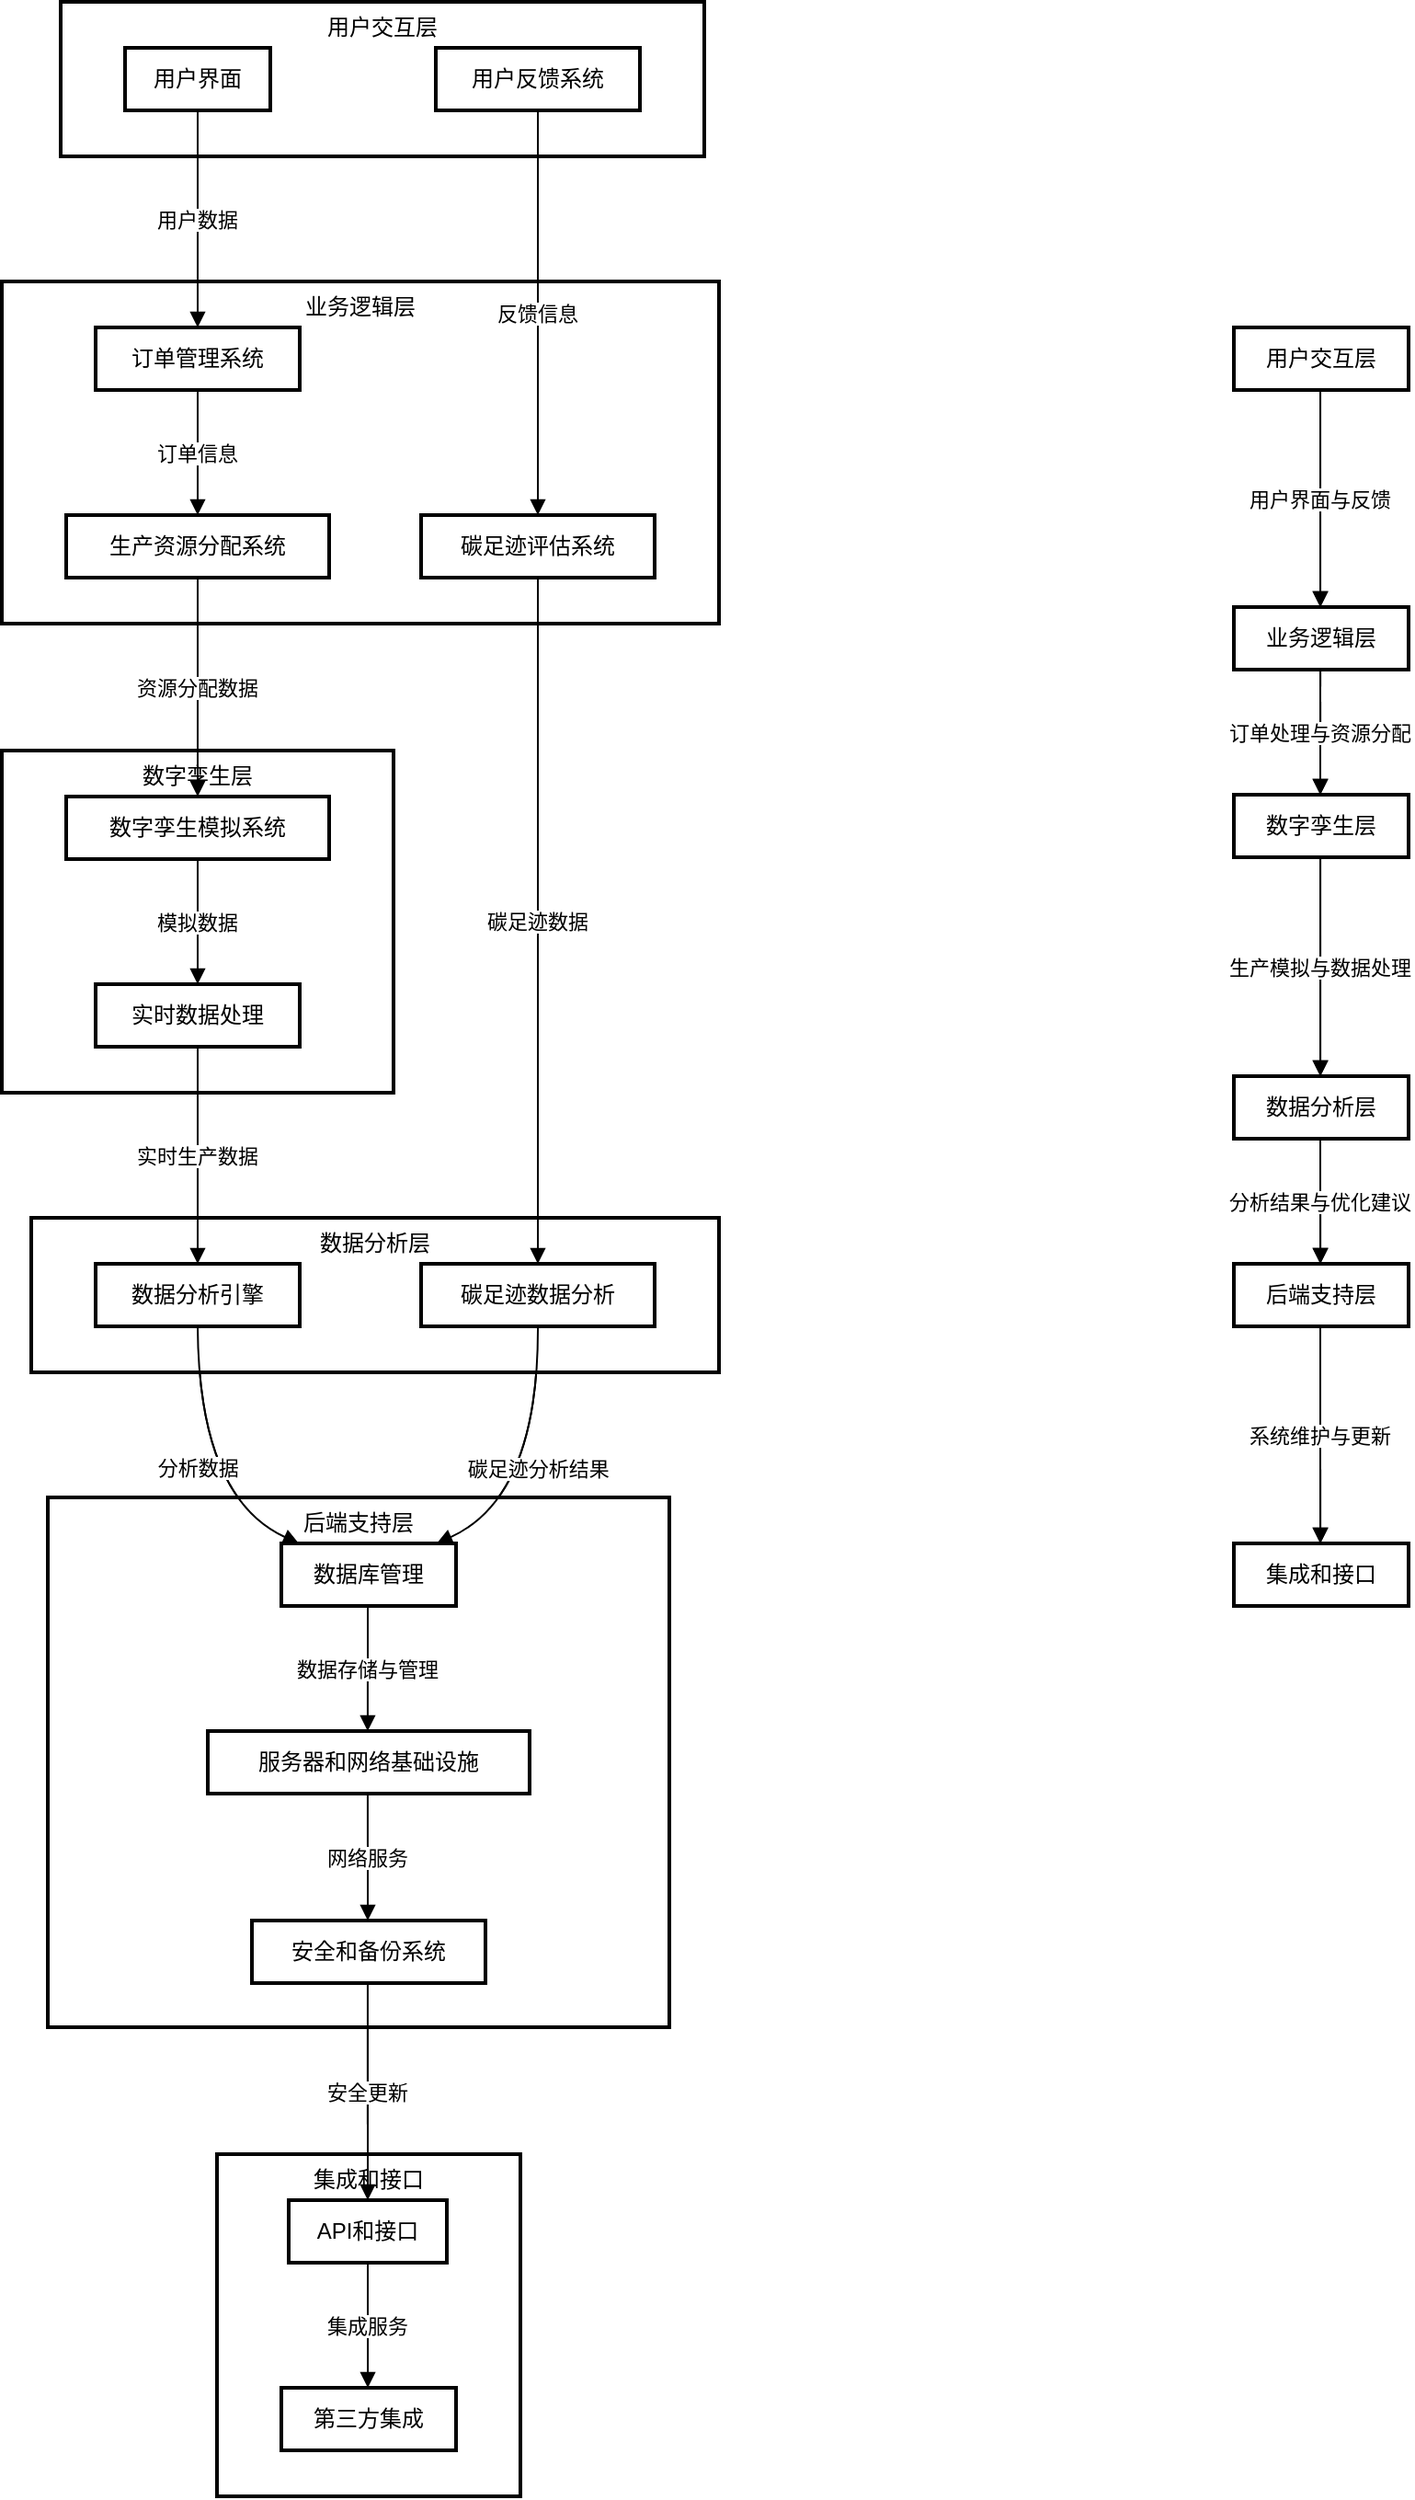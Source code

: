 <mxfile version="22.1.5" type="github">
  <diagram name="第 1 页" id="2Q7EJ7l_47jYazfSLr18">
    <mxGraphModel dx="1363" dy="924" grid="1" gridSize="10" guides="1" tooltips="1" connect="1" arrows="1" fold="1" page="1" pageScale="1" pageWidth="827" pageHeight="1169" math="0" shadow="0">
      <root>
        <mxCell id="0" />
        <mxCell id="1" parent="0" />
        <mxCell id="aD8HVvrzkeYgRYOUQNUD-1" value="集成和接口" style="whiteSpace=wrap;strokeWidth=2;verticalAlign=top;" vertex="1" parent="1">
          <mxGeometry x="137" y="1190" width="165" height="186" as="geometry" />
        </mxCell>
        <mxCell id="aD8HVvrzkeYgRYOUQNUD-2" value="API和接口" style="whiteSpace=wrap;strokeWidth=2;" vertex="1" parent="1">
          <mxGeometry x="176" y="1215" width="86" height="34" as="geometry" />
        </mxCell>
        <mxCell id="aD8HVvrzkeYgRYOUQNUD-3" value="第三方集成" style="whiteSpace=wrap;strokeWidth=2;" vertex="1" parent="1">
          <mxGeometry x="172" y="1317" width="95" height="34" as="geometry" />
        </mxCell>
        <mxCell id="aD8HVvrzkeYgRYOUQNUD-4" value="后端支持层" style="whiteSpace=wrap;strokeWidth=2;verticalAlign=top;" vertex="1" parent="1">
          <mxGeometry x="45" y="833" width="338" height="288" as="geometry" />
        </mxCell>
        <mxCell id="aD8HVvrzkeYgRYOUQNUD-5" value="数据库管理" style="whiteSpace=wrap;strokeWidth=2;" vertex="1" parent="1">
          <mxGeometry x="172" y="858" width="95" height="34" as="geometry" />
        </mxCell>
        <mxCell id="aD8HVvrzkeYgRYOUQNUD-6" value="服务器和网络基础设施" style="whiteSpace=wrap;strokeWidth=2;" vertex="1" parent="1">
          <mxGeometry x="132" y="960" width="175" height="34" as="geometry" />
        </mxCell>
        <mxCell id="aD8HVvrzkeYgRYOUQNUD-7" value="安全和备份系统" style="whiteSpace=wrap;strokeWidth=2;" vertex="1" parent="1">
          <mxGeometry x="156" y="1063" width="127" height="34" as="geometry" />
        </mxCell>
        <mxCell id="aD8HVvrzkeYgRYOUQNUD-8" value="数据分析层" style="whiteSpace=wrap;strokeWidth=2;verticalAlign=top;" vertex="1" parent="1">
          <mxGeometry x="36" y="681" width="374" height="84" as="geometry" />
        </mxCell>
        <mxCell id="aD8HVvrzkeYgRYOUQNUD-9" value="数据分析引擎" style="whiteSpace=wrap;strokeWidth=2;" vertex="1" parent="1">
          <mxGeometry x="71" y="706" width="111" height="34" as="geometry" />
        </mxCell>
        <mxCell id="aD8HVvrzkeYgRYOUQNUD-10" value="碳足迹数据分析" style="whiteSpace=wrap;strokeWidth=2;" vertex="1" parent="1">
          <mxGeometry x="248" y="706" width="127" height="34" as="geometry" />
        </mxCell>
        <mxCell id="aD8HVvrzkeYgRYOUQNUD-11" value="数字孪生层" style="whiteSpace=wrap;strokeWidth=2;verticalAlign=top;" vertex="1" parent="1">
          <mxGeometry x="20" y="427" width="213" height="186" as="geometry" />
        </mxCell>
        <mxCell id="aD8HVvrzkeYgRYOUQNUD-12" value="数字孪生模拟系统" style="whiteSpace=wrap;strokeWidth=2;" vertex="1" parent="1">
          <mxGeometry x="55" y="452" width="143" height="34" as="geometry" />
        </mxCell>
        <mxCell id="aD8HVvrzkeYgRYOUQNUD-13" value="实时数据处理" style="whiteSpace=wrap;strokeWidth=2;" vertex="1" parent="1">
          <mxGeometry x="71" y="554" width="111" height="34" as="geometry" />
        </mxCell>
        <mxCell id="aD8HVvrzkeYgRYOUQNUD-14" value="业务逻辑层" style="whiteSpace=wrap;strokeWidth=2;verticalAlign=top;" vertex="1" parent="1">
          <mxGeometry x="20" y="172" width="390" height="186" as="geometry" />
        </mxCell>
        <mxCell id="aD8HVvrzkeYgRYOUQNUD-15" value="订单管理系统" style="whiteSpace=wrap;strokeWidth=2;" vertex="1" parent="1">
          <mxGeometry x="71" y="197" width="111" height="34" as="geometry" />
        </mxCell>
        <mxCell id="aD8HVvrzkeYgRYOUQNUD-16" value="生产资源分配系统" style="whiteSpace=wrap;strokeWidth=2;" vertex="1" parent="1">
          <mxGeometry x="55" y="299" width="143" height="34" as="geometry" />
        </mxCell>
        <mxCell id="aD8HVvrzkeYgRYOUQNUD-17" value="碳足迹评估系统" style="whiteSpace=wrap;strokeWidth=2;" vertex="1" parent="1">
          <mxGeometry x="248" y="299" width="127" height="34" as="geometry" />
        </mxCell>
        <mxCell id="aD8HVvrzkeYgRYOUQNUD-18" value="用户交互层" style="whiteSpace=wrap;strokeWidth=2;verticalAlign=top;" vertex="1" parent="1">
          <mxGeometry x="52" y="20" width="350" height="84" as="geometry" />
        </mxCell>
        <mxCell id="aD8HVvrzkeYgRYOUQNUD-19" value="用户界面" style="whiteSpace=wrap;strokeWidth=2;" vertex="1" parent="1">
          <mxGeometry x="87" y="45" width="79" height="34" as="geometry" />
        </mxCell>
        <mxCell id="aD8HVvrzkeYgRYOUQNUD-20" value="用户反馈系统" style="whiteSpace=wrap;strokeWidth=2;" vertex="1" parent="1">
          <mxGeometry x="256" y="45" width="111" height="34" as="geometry" />
        </mxCell>
        <mxCell id="aD8HVvrzkeYgRYOUQNUD-21" value="用户交互层" style="whiteSpace=wrap;strokeWidth=2;" vertex="1" parent="1">
          <mxGeometry x="690" y="197" width="95" height="34" as="geometry" />
        </mxCell>
        <mxCell id="aD8HVvrzkeYgRYOUQNUD-22" value="业务逻辑层" style="whiteSpace=wrap;strokeWidth=2;" vertex="1" parent="1">
          <mxGeometry x="690" y="349" width="95" height="34" as="geometry" />
        </mxCell>
        <mxCell id="aD8HVvrzkeYgRYOUQNUD-23" value="数字孪生层" style="whiteSpace=wrap;strokeWidth=2;" vertex="1" parent="1">
          <mxGeometry x="690" y="451" width="95" height="34" as="geometry" />
        </mxCell>
        <mxCell id="aD8HVvrzkeYgRYOUQNUD-24" value="数据分析层" style="whiteSpace=wrap;strokeWidth=2;" vertex="1" parent="1">
          <mxGeometry x="690" y="604" width="95" height="34" as="geometry" />
        </mxCell>
        <mxCell id="aD8HVvrzkeYgRYOUQNUD-25" value="后端支持层" style="whiteSpace=wrap;strokeWidth=2;" vertex="1" parent="1">
          <mxGeometry x="690" y="706" width="95" height="34" as="geometry" />
        </mxCell>
        <mxCell id="aD8HVvrzkeYgRYOUQNUD-26" value="集成和接口" style="whiteSpace=wrap;strokeWidth=2;" vertex="1" parent="1">
          <mxGeometry x="690" y="858" width="95" height="34" as="geometry" />
        </mxCell>
        <mxCell id="aD8HVvrzkeYgRYOUQNUD-27" value="用户界面与反馈" style="curved=1;startArrow=none;endArrow=block;exitX=0.495;exitY=0.988;entryX=0.495;entryY=0.006;rounded=0;" edge="1" parent="1" source="aD8HVvrzkeYgRYOUQNUD-21" target="aD8HVvrzkeYgRYOUQNUD-22">
          <mxGeometry relative="1" as="geometry">
            <Array as="points" />
          </mxGeometry>
        </mxCell>
        <mxCell id="aD8HVvrzkeYgRYOUQNUD-28" value="订单处理与资源分配" style="curved=1;startArrow=none;endArrow=block;exitX=0.495;exitY=0.994;entryX=0.495;entryY=0.011;rounded=0;" edge="1" parent="1" source="aD8HVvrzkeYgRYOUQNUD-22" target="aD8HVvrzkeYgRYOUQNUD-23">
          <mxGeometry relative="1" as="geometry">
            <Array as="points" />
          </mxGeometry>
        </mxCell>
        <mxCell id="aD8HVvrzkeYgRYOUQNUD-29" value="生产模拟与数据处理" style="curved=1;startArrow=none;endArrow=block;exitX=0.495;exitY=0.999;entryX=0.495;entryY=-0.013;rounded=0;" edge="1" parent="1" source="aD8HVvrzkeYgRYOUQNUD-23" target="aD8HVvrzkeYgRYOUQNUD-24">
          <mxGeometry relative="1" as="geometry">
            <Array as="points" />
          </mxGeometry>
        </mxCell>
        <mxCell id="aD8HVvrzkeYgRYOUQNUD-30" value="分析结果与优化建议" style="curved=1;startArrow=none;endArrow=block;exitX=0.495;exitY=0.975;entryX=0.495;entryY=-0.007;rounded=0;" edge="1" parent="1" source="aD8HVvrzkeYgRYOUQNUD-24" target="aD8HVvrzkeYgRYOUQNUD-25">
          <mxGeometry relative="1" as="geometry">
            <Array as="points" />
          </mxGeometry>
        </mxCell>
        <mxCell id="aD8HVvrzkeYgRYOUQNUD-31" value="系统维护与更新" style="curved=1;startArrow=none;endArrow=block;exitX=0.495;exitY=0.981;entryX=0.495;entryY=-0.002;rounded=0;" edge="1" parent="1" source="aD8HVvrzkeYgRYOUQNUD-25" target="aD8HVvrzkeYgRYOUQNUD-26">
          <mxGeometry relative="1" as="geometry">
            <Array as="points" />
          </mxGeometry>
        </mxCell>
        <mxCell id="aD8HVvrzkeYgRYOUQNUD-32" value="用户数据" style="curved=1;startArrow=none;endArrow=block;exitX=0.5;exitY=0.988;entryX=0.5;entryY=0.006;rounded=0;" edge="1" parent="1" source="aD8HVvrzkeYgRYOUQNUD-19" target="aD8HVvrzkeYgRYOUQNUD-15">
          <mxGeometry relative="1" as="geometry">
            <Array as="points" />
          </mxGeometry>
        </mxCell>
        <mxCell id="aD8HVvrzkeYgRYOUQNUD-33" value="反馈信息" style="curved=1;startArrow=none;endArrow=block;exitX=0.5;exitY=0.988;entryX=0.5;entryY=0.011;rounded=0;" edge="1" parent="1" source="aD8HVvrzkeYgRYOUQNUD-20" target="aD8HVvrzkeYgRYOUQNUD-17">
          <mxGeometry relative="1" as="geometry">
            <Array as="points" />
          </mxGeometry>
        </mxCell>
        <mxCell id="aD8HVvrzkeYgRYOUQNUD-34" value="订单信息" style="curved=1;startArrow=none;endArrow=block;exitX=0.5;exitY=0.994;entryX=0.5;entryY=0.011;rounded=0;" edge="1" parent="1" source="aD8HVvrzkeYgRYOUQNUD-15" target="aD8HVvrzkeYgRYOUQNUD-16">
          <mxGeometry relative="1" as="geometry">
            <Array as="points" />
          </mxGeometry>
        </mxCell>
        <mxCell id="aD8HVvrzkeYgRYOUQNUD-35" value="资源分配数据" style="curved=1;startArrow=none;endArrow=block;exitX=0.5;exitY=0.999;entryX=0.5;entryY=-0.013;rounded=0;" edge="1" parent="1" source="aD8HVvrzkeYgRYOUQNUD-16" target="aD8HVvrzkeYgRYOUQNUD-12">
          <mxGeometry relative="1" as="geometry">
            <Array as="points" />
          </mxGeometry>
        </mxCell>
        <mxCell id="aD8HVvrzkeYgRYOUQNUD-36" value="模拟数据" style="curved=1;startArrow=none;endArrow=block;exitX=0.5;exitY=0.975;entryX=0.5;entryY=-0.007;rounded=0;" edge="1" parent="1" source="aD8HVvrzkeYgRYOUQNUD-12" target="aD8HVvrzkeYgRYOUQNUD-13">
          <mxGeometry relative="1" as="geometry">
            <Array as="points" />
          </mxGeometry>
        </mxCell>
        <mxCell id="aD8HVvrzkeYgRYOUQNUD-37" value="实时生产数据" style="curved=1;startArrow=none;endArrow=block;exitX=0.5;exitY=0.981;entryX=0.5;entryY=-0.002;rounded=0;" edge="1" parent="1" source="aD8HVvrzkeYgRYOUQNUD-13" target="aD8HVvrzkeYgRYOUQNUD-9">
          <mxGeometry relative="1" as="geometry">
            <Array as="points" />
          </mxGeometry>
        </mxCell>
        <mxCell id="aD8HVvrzkeYgRYOUQNUD-38" value="碳足迹数据" style="curved=1;startArrow=none;endArrow=block;exitX=0.5;exitY=0.999;entryX=0.5;entryY=-0.002;rounded=0;" edge="1" parent="1" source="aD8HVvrzkeYgRYOUQNUD-17" target="aD8HVvrzkeYgRYOUQNUD-10">
          <mxGeometry relative="1" as="geometry">
            <Array as="points" />
          </mxGeometry>
        </mxCell>
        <mxCell id="aD8HVvrzkeYgRYOUQNUD-39" value="分析数据" style="curved=1;startArrow=none;endArrow=block;exitX=0.5;exitY=0.986;entryX=0.103;entryY=0.004;rounded=0;" edge="1" parent="1" source="aD8HVvrzkeYgRYOUQNUD-9" target="aD8HVvrzkeYgRYOUQNUD-5">
          <mxGeometry relative="1" as="geometry">
            <Array as="points">
              <mxPoint x="127" y="833" />
            </Array>
          </mxGeometry>
        </mxCell>
        <mxCell id="aD8HVvrzkeYgRYOUQNUD-40" value="碳足迹分析结果" style="curved=1;startArrow=none;endArrow=block;exitX=0.5;exitY=0.986;entryX=0.886;entryY=0.004;rounded=0;" edge="1" parent="1" source="aD8HVvrzkeYgRYOUQNUD-10" target="aD8HVvrzkeYgRYOUQNUD-5">
          <mxGeometry relative="1" as="geometry">
            <Array as="points">
              <mxPoint x="312" y="833" />
            </Array>
          </mxGeometry>
        </mxCell>
        <mxCell id="aD8HVvrzkeYgRYOUQNUD-41" value="数据存储与管理" style="curved=1;startArrow=none;endArrow=block;exitX=0.495;exitY=0.992;entryX=0.497;entryY=0.009;rounded=0;" edge="1" parent="1" source="aD8HVvrzkeYgRYOUQNUD-5" target="aD8HVvrzkeYgRYOUQNUD-6">
          <mxGeometry relative="1" as="geometry">
            <Array as="points" />
          </mxGeometry>
        </mxCell>
        <mxCell id="aD8HVvrzkeYgRYOUQNUD-42" value="网络服务" style="curved=1;startArrow=none;endArrow=block;exitX=0.497;exitY=0.997;entryX=0.496;entryY=-0.015;rounded=0;" edge="1" parent="1" source="aD8HVvrzkeYgRYOUQNUD-6" target="aD8HVvrzkeYgRYOUQNUD-7">
          <mxGeometry relative="1" as="geometry">
            <Array as="points" />
          </mxGeometry>
        </mxCell>
        <mxCell id="aD8HVvrzkeYgRYOUQNUD-43" value="安全更新" style="curved=1;startArrow=none;endArrow=block;exitX=0.496;exitY=0.973;entryX=0.5;entryY=-0.009;rounded=0;" edge="1" parent="1" source="aD8HVvrzkeYgRYOUQNUD-7" target="aD8HVvrzkeYgRYOUQNUD-2">
          <mxGeometry relative="1" as="geometry">
            <Array as="points" />
          </mxGeometry>
        </mxCell>
        <mxCell id="aD8HVvrzkeYgRYOUQNUD-44" value="集成服务" style="curved=1;startArrow=none;endArrow=block;exitX=0.5;exitY=0.979;entryX=0.495;entryY=-0.004;rounded=0;" edge="1" parent="1" source="aD8HVvrzkeYgRYOUQNUD-2" target="aD8HVvrzkeYgRYOUQNUD-3">
          <mxGeometry relative="1" as="geometry">
            <Array as="points" />
          </mxGeometry>
        </mxCell>
        <mxCell id="aD8HVvrzkeYgRYOUQNUD-45" value="集成和接口" style="whiteSpace=wrap;strokeWidth=2;verticalAlign=top;" vertex="1" parent="1">
          <mxGeometry x="137" y="1190" width="165" height="186" as="geometry" />
        </mxCell>
        <mxCell id="aD8HVvrzkeYgRYOUQNUD-46" value="API和接口" style="whiteSpace=wrap;strokeWidth=2;" vertex="1" parent="1">
          <mxGeometry x="176" y="1215" width="86" height="34" as="geometry" />
        </mxCell>
        <mxCell id="aD8HVvrzkeYgRYOUQNUD-47" value="第三方集成" style="whiteSpace=wrap;strokeWidth=2;" vertex="1" parent="1">
          <mxGeometry x="172" y="1317" width="95" height="34" as="geometry" />
        </mxCell>
        <mxCell id="aD8HVvrzkeYgRYOUQNUD-48" value="后端支持层" style="whiteSpace=wrap;strokeWidth=2;verticalAlign=top;" vertex="1" parent="1">
          <mxGeometry x="45" y="833" width="338" height="288" as="geometry" />
        </mxCell>
        <mxCell id="aD8HVvrzkeYgRYOUQNUD-49" value="数据库管理" style="whiteSpace=wrap;strokeWidth=2;" vertex="1" parent="1">
          <mxGeometry x="172" y="858" width="95" height="34" as="geometry" />
        </mxCell>
        <mxCell id="aD8HVvrzkeYgRYOUQNUD-50" value="服务器和网络基础设施" style="whiteSpace=wrap;strokeWidth=2;" vertex="1" parent="1">
          <mxGeometry x="132" y="960" width="175" height="34" as="geometry" />
        </mxCell>
        <mxCell id="aD8HVvrzkeYgRYOUQNUD-51" value="安全和备份系统" style="whiteSpace=wrap;strokeWidth=2;" vertex="1" parent="1">
          <mxGeometry x="156" y="1063" width="127" height="34" as="geometry" />
        </mxCell>
        <mxCell id="aD8HVvrzkeYgRYOUQNUD-52" value="数据分析层" style="whiteSpace=wrap;strokeWidth=2;verticalAlign=top;" vertex="1" parent="1">
          <mxGeometry x="36" y="681" width="374" height="84" as="geometry" />
        </mxCell>
        <mxCell id="aD8HVvrzkeYgRYOUQNUD-53" value="数据分析引擎" style="whiteSpace=wrap;strokeWidth=2;" vertex="1" parent="1">
          <mxGeometry x="71" y="706" width="111" height="34" as="geometry" />
        </mxCell>
        <mxCell id="aD8HVvrzkeYgRYOUQNUD-54" value="碳足迹数据分析" style="whiteSpace=wrap;strokeWidth=2;" vertex="1" parent="1">
          <mxGeometry x="248" y="706" width="127" height="34" as="geometry" />
        </mxCell>
        <mxCell id="aD8HVvrzkeYgRYOUQNUD-55" value="数字孪生层" style="whiteSpace=wrap;strokeWidth=2;verticalAlign=top;" vertex="1" parent="1">
          <mxGeometry x="20" y="427" width="213" height="186" as="geometry" />
        </mxCell>
        <mxCell id="aD8HVvrzkeYgRYOUQNUD-56" value="数字孪生模拟系统" style="whiteSpace=wrap;strokeWidth=2;" vertex="1" parent="1">
          <mxGeometry x="55" y="452" width="143" height="34" as="geometry" />
        </mxCell>
        <mxCell id="aD8HVvrzkeYgRYOUQNUD-57" value="实时数据处理" style="whiteSpace=wrap;strokeWidth=2;" vertex="1" parent="1">
          <mxGeometry x="71" y="554" width="111" height="34" as="geometry" />
        </mxCell>
        <mxCell id="aD8HVvrzkeYgRYOUQNUD-58" value="业务逻辑层" style="whiteSpace=wrap;strokeWidth=2;verticalAlign=top;" vertex="1" parent="1">
          <mxGeometry x="20" y="172" width="390" height="186" as="geometry" />
        </mxCell>
        <mxCell id="aD8HVvrzkeYgRYOUQNUD-59" value="订单管理系统" style="whiteSpace=wrap;strokeWidth=2;" vertex="1" parent="1">
          <mxGeometry x="71" y="197" width="111" height="34" as="geometry" />
        </mxCell>
        <mxCell id="aD8HVvrzkeYgRYOUQNUD-60" value="生产资源分配系统" style="whiteSpace=wrap;strokeWidth=2;" vertex="1" parent="1">
          <mxGeometry x="55" y="299" width="143" height="34" as="geometry" />
        </mxCell>
        <mxCell id="aD8HVvrzkeYgRYOUQNUD-61" value="碳足迹评估系统" style="whiteSpace=wrap;strokeWidth=2;" vertex="1" parent="1">
          <mxGeometry x="248" y="299" width="127" height="34" as="geometry" />
        </mxCell>
        <mxCell id="aD8HVvrzkeYgRYOUQNUD-62" value="用户交互层" style="whiteSpace=wrap;strokeWidth=2;verticalAlign=top;" vertex="1" parent="1">
          <mxGeometry x="52" y="20" width="350" height="84" as="geometry" />
        </mxCell>
        <mxCell id="aD8HVvrzkeYgRYOUQNUD-63" value="用户界面" style="whiteSpace=wrap;strokeWidth=2;" vertex="1" parent="1">
          <mxGeometry x="87" y="45" width="79" height="34" as="geometry" />
        </mxCell>
        <mxCell id="aD8HVvrzkeYgRYOUQNUD-64" value="用户反馈系统" style="whiteSpace=wrap;strokeWidth=2;" vertex="1" parent="1">
          <mxGeometry x="256" y="45" width="111" height="34" as="geometry" />
        </mxCell>
        <mxCell id="aD8HVvrzkeYgRYOUQNUD-65" value="用户交互层" style="whiteSpace=wrap;strokeWidth=2;" vertex="1" parent="1">
          <mxGeometry x="690" y="197" width="95" height="34" as="geometry" />
        </mxCell>
        <mxCell id="aD8HVvrzkeYgRYOUQNUD-66" value="业务逻辑层" style="whiteSpace=wrap;strokeWidth=2;" vertex="1" parent="1">
          <mxGeometry x="690" y="349" width="95" height="34" as="geometry" />
        </mxCell>
        <mxCell id="aD8HVvrzkeYgRYOUQNUD-67" value="数字孪生层" style="whiteSpace=wrap;strokeWidth=2;" vertex="1" parent="1">
          <mxGeometry x="690" y="451" width="95" height="34" as="geometry" />
        </mxCell>
        <mxCell id="aD8HVvrzkeYgRYOUQNUD-68" value="数据分析层" style="whiteSpace=wrap;strokeWidth=2;" vertex="1" parent="1">
          <mxGeometry x="690" y="604" width="95" height="34" as="geometry" />
        </mxCell>
        <mxCell id="aD8HVvrzkeYgRYOUQNUD-69" value="后端支持层" style="whiteSpace=wrap;strokeWidth=2;" vertex="1" parent="1">
          <mxGeometry x="690" y="706" width="95" height="34" as="geometry" />
        </mxCell>
        <mxCell id="aD8HVvrzkeYgRYOUQNUD-70" value="集成和接口" style="whiteSpace=wrap;strokeWidth=2;" vertex="1" parent="1">
          <mxGeometry x="690" y="858" width="95" height="34" as="geometry" />
        </mxCell>
        <mxCell id="aD8HVvrzkeYgRYOUQNUD-71" value="用户界面与反馈" style="curved=1;startArrow=none;endArrow=block;exitX=0.495;exitY=0.988;entryX=0.495;entryY=0.006;rounded=0;" edge="1" parent="1" source="aD8HVvrzkeYgRYOUQNUD-65" target="aD8HVvrzkeYgRYOUQNUD-66">
          <mxGeometry relative="1" as="geometry">
            <Array as="points" />
          </mxGeometry>
        </mxCell>
        <mxCell id="aD8HVvrzkeYgRYOUQNUD-72" value="订单处理与资源分配" style="curved=1;startArrow=none;endArrow=block;exitX=0.495;exitY=0.994;entryX=0.495;entryY=0.011;rounded=0;" edge="1" parent="1" source="aD8HVvrzkeYgRYOUQNUD-66" target="aD8HVvrzkeYgRYOUQNUD-67">
          <mxGeometry relative="1" as="geometry">
            <Array as="points" />
          </mxGeometry>
        </mxCell>
        <mxCell id="aD8HVvrzkeYgRYOUQNUD-73" value="生产模拟与数据处理" style="curved=1;startArrow=none;endArrow=block;exitX=0.495;exitY=0.999;entryX=0.495;entryY=-0.013;rounded=0;" edge="1" parent="1" source="aD8HVvrzkeYgRYOUQNUD-67" target="aD8HVvrzkeYgRYOUQNUD-68">
          <mxGeometry relative="1" as="geometry">
            <Array as="points" />
          </mxGeometry>
        </mxCell>
        <mxCell id="aD8HVvrzkeYgRYOUQNUD-74" value="分析结果与优化建议" style="curved=1;startArrow=none;endArrow=block;exitX=0.495;exitY=0.975;entryX=0.495;entryY=-0.007;rounded=0;" edge="1" parent="1" source="aD8HVvrzkeYgRYOUQNUD-68" target="aD8HVvrzkeYgRYOUQNUD-69">
          <mxGeometry relative="1" as="geometry">
            <Array as="points" />
          </mxGeometry>
        </mxCell>
        <mxCell id="aD8HVvrzkeYgRYOUQNUD-75" value="系统维护与更新" style="curved=1;startArrow=none;endArrow=block;exitX=0.495;exitY=0.981;entryX=0.495;entryY=-0.002;rounded=0;" edge="1" parent="1" source="aD8HVvrzkeYgRYOUQNUD-69" target="aD8HVvrzkeYgRYOUQNUD-70">
          <mxGeometry relative="1" as="geometry">
            <Array as="points" />
          </mxGeometry>
        </mxCell>
        <mxCell id="aD8HVvrzkeYgRYOUQNUD-76" value="用户数据" style="curved=1;startArrow=none;endArrow=block;exitX=0.5;exitY=0.988;entryX=0.5;entryY=0.006;rounded=0;" edge="1" parent="1" source="aD8HVvrzkeYgRYOUQNUD-63" target="aD8HVvrzkeYgRYOUQNUD-59">
          <mxGeometry relative="1" as="geometry">
            <Array as="points" />
          </mxGeometry>
        </mxCell>
        <mxCell id="aD8HVvrzkeYgRYOUQNUD-77" value="反馈信息" style="curved=1;startArrow=none;endArrow=block;exitX=0.5;exitY=0.988;entryX=0.5;entryY=0.011;rounded=0;" edge="1" parent="1" source="aD8HVvrzkeYgRYOUQNUD-64" target="aD8HVvrzkeYgRYOUQNUD-61">
          <mxGeometry relative="1" as="geometry">
            <Array as="points" />
          </mxGeometry>
        </mxCell>
        <mxCell id="aD8HVvrzkeYgRYOUQNUD-78" value="订单信息" style="curved=1;startArrow=none;endArrow=block;exitX=0.5;exitY=0.994;entryX=0.5;entryY=0.011;rounded=0;" edge="1" parent="1" source="aD8HVvrzkeYgRYOUQNUD-59" target="aD8HVvrzkeYgRYOUQNUD-60">
          <mxGeometry relative="1" as="geometry">
            <Array as="points" />
          </mxGeometry>
        </mxCell>
        <mxCell id="aD8HVvrzkeYgRYOUQNUD-79" value="资源分配数据" style="curved=1;startArrow=none;endArrow=block;exitX=0.5;exitY=0.999;entryX=0.5;entryY=-0.013;rounded=0;" edge="1" parent="1" source="aD8HVvrzkeYgRYOUQNUD-60" target="aD8HVvrzkeYgRYOUQNUD-56">
          <mxGeometry relative="1" as="geometry">
            <Array as="points" />
          </mxGeometry>
        </mxCell>
        <mxCell id="aD8HVvrzkeYgRYOUQNUD-80" value="模拟数据" style="curved=1;startArrow=none;endArrow=block;exitX=0.5;exitY=0.975;entryX=0.5;entryY=-0.007;rounded=0;" edge="1" parent="1" source="aD8HVvrzkeYgRYOUQNUD-56" target="aD8HVvrzkeYgRYOUQNUD-57">
          <mxGeometry relative="1" as="geometry">
            <Array as="points" />
          </mxGeometry>
        </mxCell>
        <mxCell id="aD8HVvrzkeYgRYOUQNUD-81" value="实时生产数据" style="curved=1;startArrow=none;endArrow=block;exitX=0.5;exitY=0.981;entryX=0.5;entryY=-0.002;rounded=0;" edge="1" parent="1" source="aD8HVvrzkeYgRYOUQNUD-57" target="aD8HVvrzkeYgRYOUQNUD-53">
          <mxGeometry relative="1" as="geometry">
            <Array as="points" />
          </mxGeometry>
        </mxCell>
        <mxCell id="aD8HVvrzkeYgRYOUQNUD-82" value="碳足迹数据" style="curved=1;startArrow=none;endArrow=block;exitX=0.5;exitY=0.999;entryX=0.5;entryY=-0.002;rounded=0;" edge="1" parent="1" source="aD8HVvrzkeYgRYOUQNUD-61" target="aD8HVvrzkeYgRYOUQNUD-54">
          <mxGeometry relative="1" as="geometry">
            <Array as="points" />
          </mxGeometry>
        </mxCell>
        <mxCell id="aD8HVvrzkeYgRYOUQNUD-83" value="分析数据" style="curved=1;startArrow=none;endArrow=block;exitX=0.5;exitY=0.986;entryX=0.103;entryY=0.004;rounded=0;" edge="1" parent="1" source="aD8HVvrzkeYgRYOUQNUD-53" target="aD8HVvrzkeYgRYOUQNUD-49">
          <mxGeometry relative="1" as="geometry">
            <Array as="points">
              <mxPoint x="127" y="833" />
            </Array>
          </mxGeometry>
        </mxCell>
        <mxCell id="aD8HVvrzkeYgRYOUQNUD-84" value="碳足迹分析结果" style="curved=1;startArrow=none;endArrow=block;exitX=0.5;exitY=0.986;entryX=0.886;entryY=0.004;rounded=0;" edge="1" parent="1" source="aD8HVvrzkeYgRYOUQNUD-54" target="aD8HVvrzkeYgRYOUQNUD-49">
          <mxGeometry relative="1" as="geometry">
            <Array as="points">
              <mxPoint x="312" y="833" />
            </Array>
          </mxGeometry>
        </mxCell>
        <mxCell id="aD8HVvrzkeYgRYOUQNUD-85" value="数据存储与管理" style="curved=1;startArrow=none;endArrow=block;exitX=0.495;exitY=0.992;entryX=0.497;entryY=0.009;rounded=0;" edge="1" parent="1" source="aD8HVvrzkeYgRYOUQNUD-49" target="aD8HVvrzkeYgRYOUQNUD-50">
          <mxGeometry relative="1" as="geometry">
            <Array as="points" />
          </mxGeometry>
        </mxCell>
        <mxCell id="aD8HVvrzkeYgRYOUQNUD-86" value="网络服务" style="curved=1;startArrow=none;endArrow=block;exitX=0.497;exitY=0.997;entryX=0.496;entryY=-0.015;rounded=0;" edge="1" parent="1" source="aD8HVvrzkeYgRYOUQNUD-50" target="aD8HVvrzkeYgRYOUQNUD-51">
          <mxGeometry relative="1" as="geometry">
            <Array as="points" />
          </mxGeometry>
        </mxCell>
        <mxCell id="aD8HVvrzkeYgRYOUQNUD-87" value="安全更新" style="curved=1;startArrow=none;endArrow=block;exitX=0.496;exitY=0.973;entryX=0.5;entryY=-0.009;rounded=0;" edge="1" parent="1" source="aD8HVvrzkeYgRYOUQNUD-51" target="aD8HVvrzkeYgRYOUQNUD-46">
          <mxGeometry relative="1" as="geometry">
            <Array as="points" />
          </mxGeometry>
        </mxCell>
        <mxCell id="aD8HVvrzkeYgRYOUQNUD-88" value="集成服务" style="curved=1;startArrow=none;endArrow=block;exitX=0.5;exitY=0.979;entryX=0.495;entryY=-0.004;rounded=0;" edge="1" parent="1" source="aD8HVvrzkeYgRYOUQNUD-46" target="aD8HVvrzkeYgRYOUQNUD-47">
          <mxGeometry relative="1" as="geometry">
            <Array as="points" />
          </mxGeometry>
        </mxCell>
      </root>
    </mxGraphModel>
  </diagram>
</mxfile>
